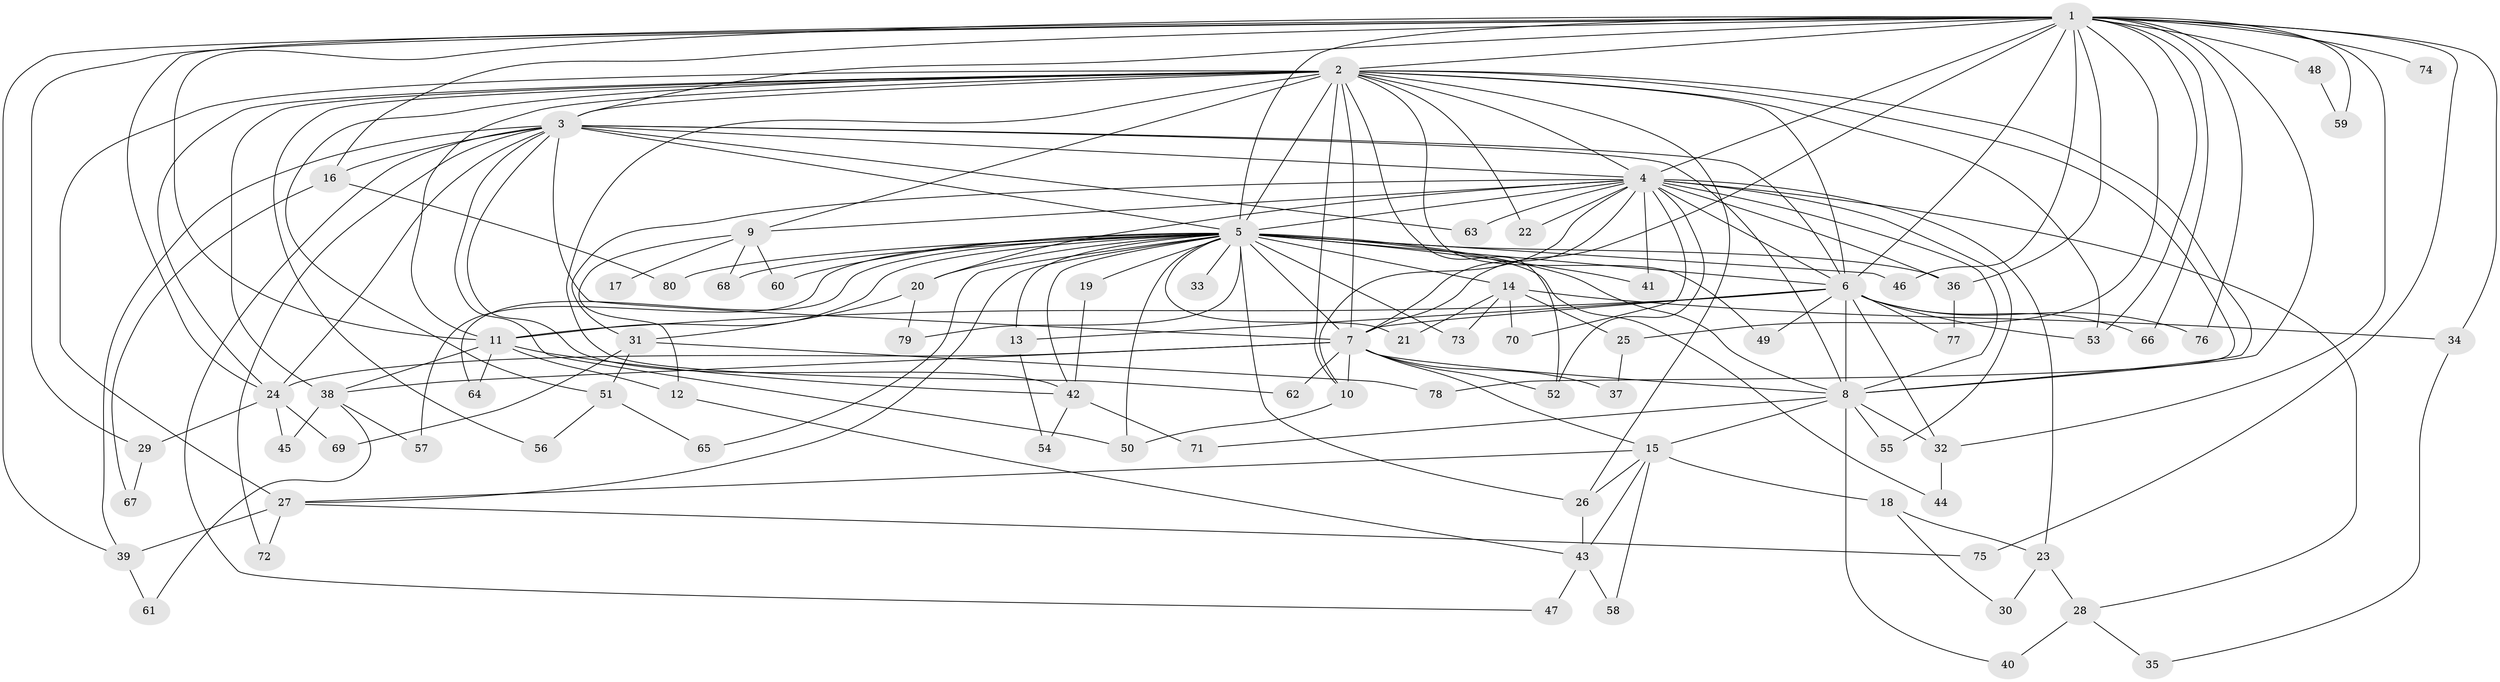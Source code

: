 // original degree distribution, {29: 0.008928571428571428, 27: 0.008928571428571428, 19: 0.017857142857142856, 23: 0.008928571428571428, 26: 0.008928571428571428, 18: 0.008928571428571428, 22: 0.008928571428571428, 15: 0.008928571428571428, 13: 0.008928571428571428, 7: 0.017857142857142856, 4: 0.10714285714285714, 6: 0.026785714285714284, 3: 0.16964285714285715, 8: 0.008928571428571428, 2: 0.5446428571428571, 5: 0.03571428571428571}
// Generated by graph-tools (version 1.1) at 2025/49/03/04/25 22:49:52]
// undirected, 80 vertices, 182 edges
graph export_dot {
  node [color=gray90,style=filled];
  1;
  2;
  3;
  4;
  5;
  6;
  7;
  8;
  9;
  10;
  11;
  12;
  13;
  14;
  15;
  16;
  17;
  18;
  19;
  20;
  21;
  22;
  23;
  24;
  25;
  26;
  27;
  28;
  29;
  30;
  31;
  32;
  33;
  34;
  35;
  36;
  37;
  38;
  39;
  40;
  41;
  42;
  43;
  44;
  45;
  46;
  47;
  48;
  49;
  50;
  51;
  52;
  53;
  54;
  55;
  56;
  57;
  58;
  59;
  60;
  61;
  62;
  63;
  64;
  65;
  66;
  67;
  68;
  69;
  70;
  71;
  72;
  73;
  74;
  75;
  76;
  77;
  78;
  79;
  80;
  1 -- 2 [weight=1.0];
  1 -- 3 [weight=1.0];
  1 -- 4 [weight=1.0];
  1 -- 5 [weight=2.0];
  1 -- 6 [weight=1.0];
  1 -- 7 [weight=2.0];
  1 -- 8 [weight=2.0];
  1 -- 11 [weight=1.0];
  1 -- 16 [weight=1.0];
  1 -- 24 [weight=1.0];
  1 -- 25 [weight=1.0];
  1 -- 29 [weight=1.0];
  1 -- 32 [weight=1.0];
  1 -- 34 [weight=1.0];
  1 -- 36 [weight=1.0];
  1 -- 39 [weight=1.0];
  1 -- 46 [weight=1.0];
  1 -- 48 [weight=1.0];
  1 -- 53 [weight=1.0];
  1 -- 59 [weight=1.0];
  1 -- 66 [weight=1.0];
  1 -- 74 [weight=1.0];
  1 -- 75 [weight=1.0];
  1 -- 76 [weight=1.0];
  2 -- 3 [weight=2.0];
  2 -- 4 [weight=1.0];
  2 -- 5 [weight=2.0];
  2 -- 6 [weight=1.0];
  2 -- 7 [weight=2.0];
  2 -- 8 [weight=3.0];
  2 -- 9 [weight=1.0];
  2 -- 10 [weight=1.0];
  2 -- 11 [weight=1.0];
  2 -- 22 [weight=1.0];
  2 -- 24 [weight=1.0];
  2 -- 26 [weight=1.0];
  2 -- 27 [weight=2.0];
  2 -- 38 [weight=1.0];
  2 -- 49 [weight=1.0];
  2 -- 51 [weight=1.0];
  2 -- 52 [weight=1.0];
  2 -- 53 [weight=1.0];
  2 -- 56 [weight=1.0];
  2 -- 62 [weight=1.0];
  2 -- 78 [weight=1.0];
  3 -- 4 [weight=1.0];
  3 -- 5 [weight=2.0];
  3 -- 6 [weight=1.0];
  3 -- 7 [weight=2.0];
  3 -- 8 [weight=2.0];
  3 -- 16 [weight=1.0];
  3 -- 24 [weight=1.0];
  3 -- 39 [weight=1.0];
  3 -- 42 [weight=1.0];
  3 -- 47 [weight=1.0];
  3 -- 50 [weight=1.0];
  3 -- 63 [weight=1.0];
  3 -- 72 [weight=1.0];
  4 -- 5 [weight=2.0];
  4 -- 6 [weight=1.0];
  4 -- 7 [weight=1.0];
  4 -- 8 [weight=3.0];
  4 -- 9 [weight=1.0];
  4 -- 10 [weight=1.0];
  4 -- 20 [weight=1.0];
  4 -- 22 [weight=1.0];
  4 -- 23 [weight=1.0];
  4 -- 28 [weight=1.0];
  4 -- 31 [weight=1.0];
  4 -- 36 [weight=1.0];
  4 -- 41 [weight=1.0];
  4 -- 52 [weight=1.0];
  4 -- 55 [weight=1.0];
  4 -- 63 [weight=1.0];
  4 -- 70 [weight=1.0];
  5 -- 6 [weight=2.0];
  5 -- 7 [weight=3.0];
  5 -- 8 [weight=4.0];
  5 -- 11 [weight=1.0];
  5 -- 13 [weight=1.0];
  5 -- 14 [weight=1.0];
  5 -- 19 [weight=2.0];
  5 -- 20 [weight=1.0];
  5 -- 21 [weight=1.0];
  5 -- 26 [weight=1.0];
  5 -- 27 [weight=1.0];
  5 -- 33 [weight=2.0];
  5 -- 36 [weight=2.0];
  5 -- 41 [weight=1.0];
  5 -- 42 [weight=1.0];
  5 -- 44 [weight=1.0];
  5 -- 46 [weight=1.0];
  5 -- 50 [weight=1.0];
  5 -- 57 [weight=1.0];
  5 -- 60 [weight=1.0];
  5 -- 64 [weight=1.0];
  5 -- 65 [weight=1.0];
  5 -- 68 [weight=1.0];
  5 -- 73 [weight=1.0];
  5 -- 79 [weight=1.0];
  5 -- 80 [weight=1.0];
  6 -- 7 [weight=1.0];
  6 -- 8 [weight=3.0];
  6 -- 11 [weight=1.0];
  6 -- 13 [weight=1.0];
  6 -- 32 [weight=1.0];
  6 -- 49 [weight=1.0];
  6 -- 53 [weight=1.0];
  6 -- 66 [weight=1.0];
  6 -- 76 [weight=1.0];
  6 -- 77 [weight=1.0];
  7 -- 8 [weight=2.0];
  7 -- 10 [weight=1.0];
  7 -- 15 [weight=1.0];
  7 -- 24 [weight=1.0];
  7 -- 37 [weight=1.0];
  7 -- 38 [weight=2.0];
  7 -- 52 [weight=1.0];
  7 -- 62 [weight=1.0];
  8 -- 15 [weight=1.0];
  8 -- 32 [weight=1.0];
  8 -- 40 [weight=1.0];
  8 -- 55 [weight=1.0];
  8 -- 71 [weight=1.0];
  9 -- 12 [weight=1.0];
  9 -- 17 [weight=1.0];
  9 -- 60 [weight=1.0];
  9 -- 68 [weight=1.0];
  10 -- 50 [weight=1.0];
  11 -- 12 [weight=1.0];
  11 -- 38 [weight=1.0];
  11 -- 42 [weight=1.0];
  11 -- 64 [weight=1.0];
  12 -- 43 [weight=1.0];
  13 -- 54 [weight=1.0];
  14 -- 21 [weight=1.0];
  14 -- 25 [weight=1.0];
  14 -- 34 [weight=1.0];
  14 -- 70 [weight=1.0];
  14 -- 73 [weight=1.0];
  15 -- 18 [weight=1.0];
  15 -- 26 [weight=1.0];
  15 -- 27 [weight=1.0];
  15 -- 43 [weight=1.0];
  15 -- 58 [weight=1.0];
  16 -- 67 [weight=1.0];
  16 -- 80 [weight=1.0];
  18 -- 23 [weight=1.0];
  18 -- 30 [weight=1.0];
  19 -- 42 [weight=1.0];
  20 -- 31 [weight=1.0];
  20 -- 79 [weight=1.0];
  23 -- 28 [weight=1.0];
  23 -- 30 [weight=1.0];
  24 -- 29 [weight=1.0];
  24 -- 45 [weight=1.0];
  24 -- 69 [weight=1.0];
  25 -- 37 [weight=1.0];
  26 -- 43 [weight=1.0];
  27 -- 39 [weight=1.0];
  27 -- 72 [weight=1.0];
  27 -- 75 [weight=1.0];
  28 -- 35 [weight=1.0];
  28 -- 40 [weight=1.0];
  29 -- 67 [weight=1.0];
  31 -- 51 [weight=1.0];
  31 -- 69 [weight=1.0];
  31 -- 78 [weight=1.0];
  32 -- 44 [weight=1.0];
  34 -- 35 [weight=1.0];
  36 -- 77 [weight=1.0];
  38 -- 45 [weight=1.0];
  38 -- 57 [weight=1.0];
  38 -- 61 [weight=1.0];
  39 -- 61 [weight=1.0];
  42 -- 54 [weight=1.0];
  42 -- 71 [weight=1.0];
  43 -- 47 [weight=1.0];
  43 -- 58 [weight=1.0];
  48 -- 59 [weight=1.0];
  51 -- 56 [weight=1.0];
  51 -- 65 [weight=1.0];
}
